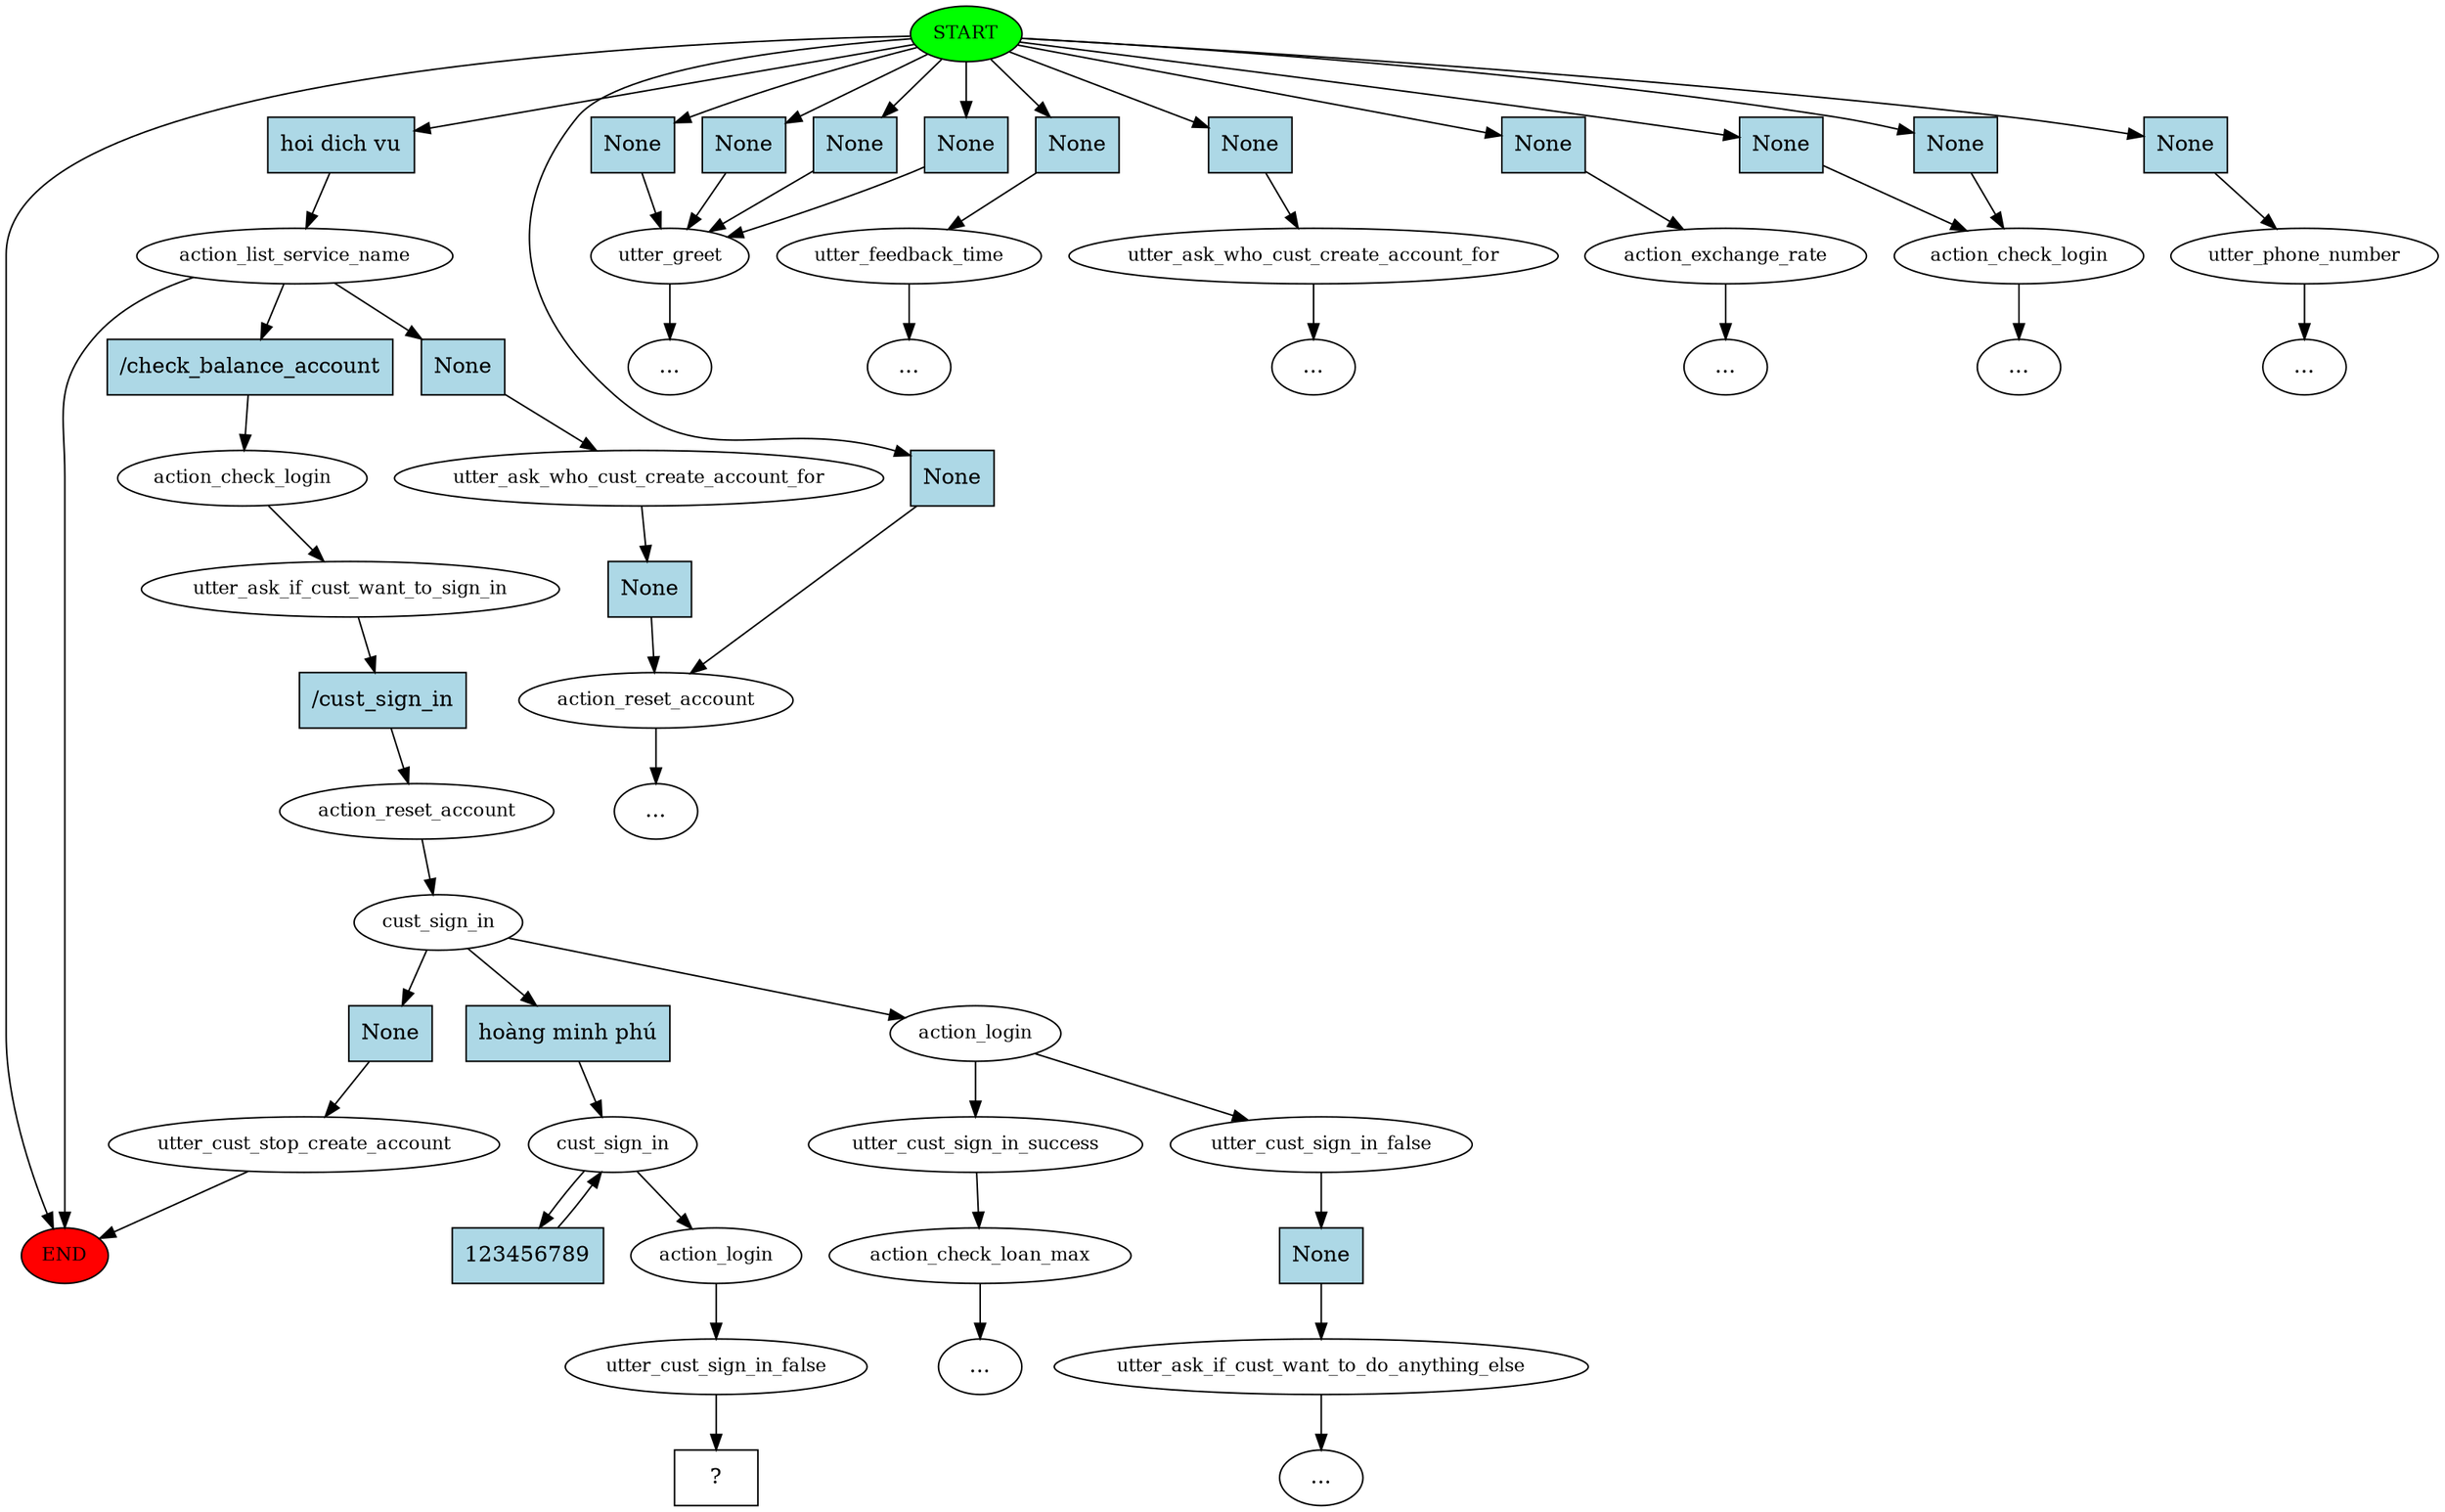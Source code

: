 digraph  {
0 [class="start active", fillcolor=green, fontsize=12, label=START, style=filled];
"-1" [class=end, fillcolor=red, fontsize=12, label=END, style=filled];
1 [class="", fontsize=12, label=utter_greet];
3 [class="", fontsize=12, label=utter_feedback_time];
"-5" [class=ellipsis, label="..."];
4 [class="", fontsize=12, label=utter_ask_who_cust_create_account_for];
10 [class="", fontsize=12, label=action_exchange_rate];
11 [class=active, fontsize=12, label=action_list_service_name];
"-13" [class=ellipsis, label="..."];
"-16" [class=ellipsis, label="..."];
16 [class="", fontsize=12, label=action_reset_account];
18 [class="", fontsize=12, label=action_check_login];
"-29" [class=ellipsis, label="..."];
30 [class=active, fontsize=12, label=action_check_login];
31 [class=active, fontsize=12, label=utter_ask_if_cust_want_to_sign_in];
32 [class=active, fontsize=12, label=action_reset_account];
33 [class=active, fontsize=12, label=cust_sign_in];
34 [class="", fontsize=12, label=action_login];
35 [class="", fontsize=12, label=utter_cust_sign_in_success];
36 [class="", fontsize=12, label=action_check_loan_max];
"-30" [class=ellipsis, label="..."];
45 [class="", fontsize=12, label=utter_cust_sign_in_false];
46 [class="", fontsize=12, label=utter_ask_if_cust_want_to_do_anything_else];
"-33" [class=ellipsis, label="..."];
"-34" [class=ellipsis, label="..."];
53 [class="", fontsize=12, label=utter_cust_stop_create_account];
55 [class="", fontsize=12, label=utter_ask_who_cust_create_account_for];
"-35" [class=ellipsis, label="..."];
57 [class="", fontsize=12, label=utter_phone_number];
"-36" [class=ellipsis, label="..."];
64 [class=active, fontsize=12, label=cust_sign_in];
68 [class=active, fontsize=12, label=action_login];
69 [class=active, fontsize=12, label=utter_cust_sign_in_false];
70 [class="intent dashed active", label="  ?  ", shape=rect];
71 [class=intent, fillcolor=lightblue, label=None, shape=rect, style=filled];
72 [class=intent, fillcolor=lightblue, label=None, shape=rect, style=filled];
73 [class=intent, fillcolor=lightblue, label=None, shape=rect, style=filled];
74 [class=intent, fillcolor=lightblue, label=None, shape=rect, style=filled];
75 [class=intent, fillcolor=lightblue, label=None, shape=rect, style=filled];
76 [class=intent, fillcolor=lightblue, label=None, shape=rect, style=filled];
77 [class=intent, fillcolor=lightblue, label=None, shape=rect, style=filled];
78 [class="intent active", fillcolor=lightblue, label="hoi dich vu", shape=rect, style=filled];
79 [class=intent, fillcolor=lightblue, label=None, shape=rect, style=filled];
80 [class=intent, fillcolor=lightblue, label=None, shape=rect, style=filled];
81 [class=intent, fillcolor=lightblue, label=None, shape=rect, style=filled];
82 [class=intent, fillcolor=lightblue, label=None, shape=rect, style=filled];
83 [class="intent active", fillcolor=lightblue, label="/check_balance_account", shape=rect, style=filled];
84 [class=intent, fillcolor=lightblue, label=None, shape=rect, style=filled];
85 [class="intent active", fillcolor=lightblue, label="/cust_sign_in", shape=rect, style=filled];
86 [class=intent, fillcolor=lightblue, label=None, shape=rect, style=filled];
87 [class="intent active", fillcolor=lightblue, label="hoàng minh phú", shape=rect, style=filled];
88 [class=intent, fillcolor=lightblue, label=None, shape=rect, style=filled];
89 [class=intent, fillcolor=lightblue, label=None, shape=rect, style=filled];
90 [class="intent active", fillcolor=lightblue, label=123456789, shape=rect, style=filled];
0 -> "-1"  [class="", key=NONE, label=""];
0 -> 71  [class="", key=0];
0 -> 72  [class="", key=0];
0 -> 73  [class="", key=0];
0 -> 74  [class="", key=0];
0 -> 75  [class="", key=0];
0 -> 76  [class="", key=0];
0 -> 77  [class="", key=0];
0 -> 78  [class=active, key=0];
0 -> 79  [class="", key=0];
0 -> 80  [class="", key=0];
0 -> 81  [class="", key=0];
0 -> 82  [class="", key=0];
1 -> "-34"  [class="", key=NONE, label=""];
3 -> "-5"  [class="", key=NONE, label=""];
4 -> "-16"  [class="", key=NONE, label=""];
10 -> "-13"  [class="", key=NONE, label=""];
11 -> "-1"  [class="", key=NONE, label=""];
11 -> 83  [class=active, key=0];
11 -> 84  [class="", key=0];
16 -> "-35"  [class="", key=NONE, label=""];
18 -> "-29"  [class="", key=NONE, label=""];
30 -> 31  [class=active, key=NONE, label=""];
31 -> 85  [class=active, key=0];
32 -> 33  [class=active, key=NONE, label=""];
33 -> 34  [class="", key=NONE, label=""];
33 -> 86  [class="", key=0];
33 -> 87  [class=active, key=0];
34 -> 35  [class="", key=NONE, label=""];
34 -> 45  [class="", key=NONE, label=""];
35 -> 36  [class="", key=NONE, label=""];
36 -> "-30"  [class="", key=NONE, label=""];
45 -> 88  [class="", key=0];
46 -> "-33"  [class="", key=NONE, label=""];
53 -> "-1"  [class="", key=NONE, label=""];
55 -> 89  [class="", key=0];
57 -> "-36"  [class="", key=NONE, label=""];
64 -> 68  [class=active, key=NONE, label=""];
64 -> 90  [class=active, key=0];
68 -> 69  [class=active, key=NONE, label=""];
69 -> 70  [class=active, key=NONE, label=""];
71 -> 1  [class="", key=0];
72 -> 1  [class="", key=0];
73 -> 1  [class="", key=0];
74 -> 1  [class="", key=0];
75 -> 3  [class="", key=0];
76 -> 4  [class="", key=0];
77 -> 10  [class="", key=0];
78 -> 11  [class=active, key=0];
79 -> 16  [class="", key=0];
80 -> 18  [class="", key=0];
81 -> 18  [class="", key=0];
82 -> 57  [class="", key=0];
83 -> 30  [class=active, key=0];
84 -> 55  [class="", key=0];
85 -> 32  [class=active, key=0];
86 -> 53  [class="", key=0];
87 -> 64  [class=active, key=0];
88 -> 46  [class="", key=0];
89 -> 16  [class="", key=0];
90 -> 64  [class=active, key=0];
}
